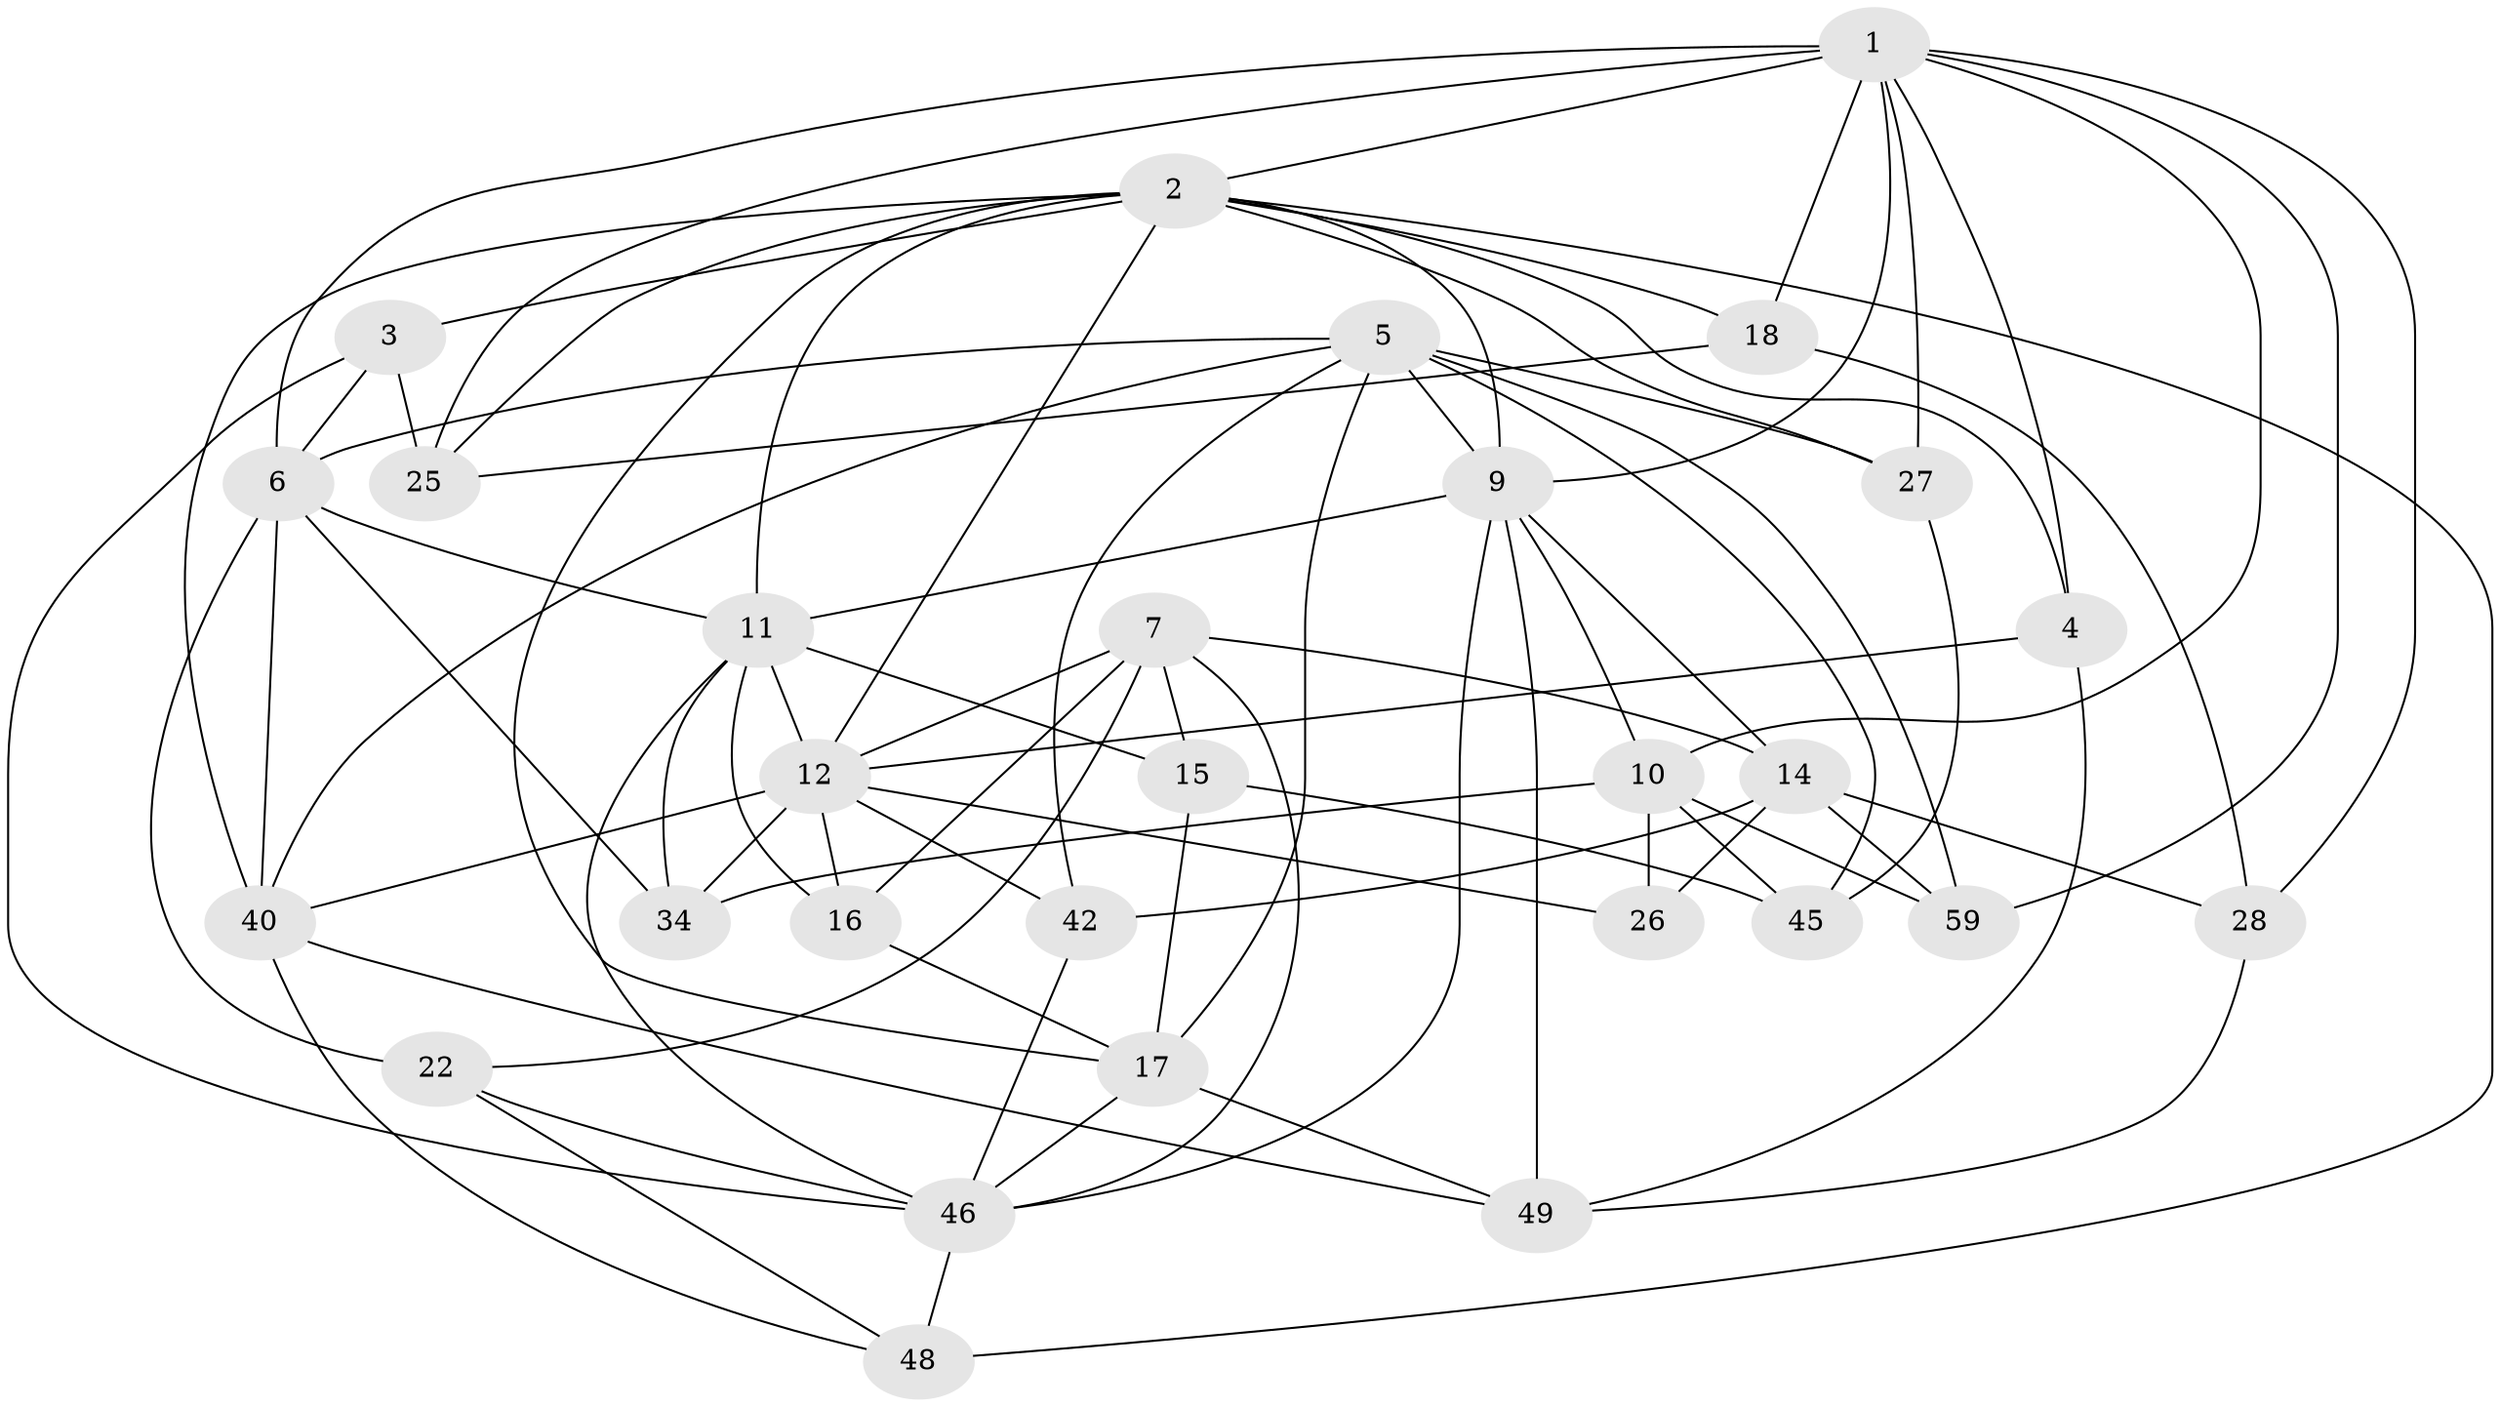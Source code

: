// original degree distribution, {4: 1.0}
// Generated by graph-tools (version 1.1) at 2025/16/03/09/25 04:16:40]
// undirected, 29 vertices, 82 edges
graph export_dot {
graph [start="1"]
  node [color=gray90,style=filled];
  1 [super="+53+8"];
  2 [super="+13+29+19"];
  3;
  4;
  5 [super="+33+21+35"];
  6 [super="+43"];
  7 [super="+20"];
  9 [super="+31+44+30"];
  10 [super="+55"];
  11 [super="+38"];
  12 [super="+39+36"];
  14 [super="+23"];
  15;
  16;
  17 [super="+32"];
  18;
  22;
  25;
  26;
  27;
  28;
  34;
  40 [super="+58"];
  42;
  45;
  46 [super="+51"];
  48;
  49 [super="+56"];
  59;
  1 -- 18;
  1 -- 4;
  1 -- 28;
  1 -- 6 [weight=2];
  1 -- 9 [weight=2];
  1 -- 2;
  1 -- 27;
  1 -- 10;
  1 -- 25;
  1 -- 59;
  2 -- 18;
  2 -- 3;
  2 -- 12;
  2 -- 40;
  2 -- 48;
  2 -- 27;
  2 -- 17;
  2 -- 4;
  2 -- 9;
  2 -- 11;
  2 -- 25;
  3 -- 46;
  3 -- 25;
  3 -- 6;
  4 -- 12;
  4 -- 49;
  5 -- 9 [weight=3];
  5 -- 40;
  5 -- 27;
  5 -- 42;
  5 -- 45;
  5 -- 17;
  5 -- 59;
  5 -- 6;
  6 -- 34;
  6 -- 22;
  6 -- 40;
  6 -- 11;
  7 -- 15;
  7 -- 14;
  7 -- 12;
  7 -- 16;
  7 -- 22;
  7 -- 46;
  9 -- 49 [weight=2];
  9 -- 10;
  9 -- 14;
  9 -- 11;
  9 -- 46;
  10 -- 59;
  10 -- 45;
  10 -- 26;
  10 -- 34;
  11 -- 16;
  11 -- 12;
  11 -- 34;
  11 -- 46;
  11 -- 15;
  12 -- 34;
  12 -- 42;
  12 -- 26 [weight=2];
  12 -- 16;
  12 -- 40;
  14 -- 28;
  14 -- 42;
  14 -- 59;
  14 -- 26;
  15 -- 17;
  15 -- 45;
  16 -- 17;
  17 -- 46;
  17 -- 49;
  18 -- 28;
  18 -- 25;
  22 -- 48;
  22 -- 46;
  27 -- 45;
  28 -- 49;
  40 -- 48;
  40 -- 49;
  42 -- 46;
  46 -- 48;
}
